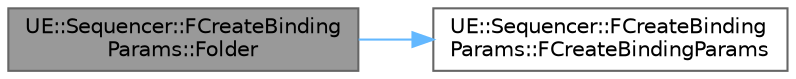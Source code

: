 digraph "UE::Sequencer::FCreateBindingParams::Folder"
{
 // INTERACTIVE_SVG=YES
 // LATEX_PDF_SIZE
  bgcolor="transparent";
  edge [fontname=Helvetica,fontsize=10,labelfontname=Helvetica,labelfontsize=10];
  node [fontname=Helvetica,fontsize=10,shape=box,height=0.2,width=0.4];
  rankdir="LR";
  Node1 [id="Node000001",label="UE::Sequencer::FCreateBinding\lParams::Folder",height=0.2,width=0.4,color="gray40", fillcolor="grey60", style="filled", fontcolor="black",tooltip=" "];
  Node1 -> Node2 [id="edge1_Node000001_Node000002",color="steelblue1",style="solid",tooltip=" "];
  Node2 [id="Node000002",label="UE::Sequencer::FCreateBinding\lParams::FCreateBindingParams",height=0.2,width=0.4,color="grey40", fillcolor="white", style="filled",URL="$d9/d57/structUE_1_1Sequencer_1_1FCreateBindingParams.html#a74fd6d7a98ae052fd6e7a2a50d69ac50",tooltip=" "];
}
